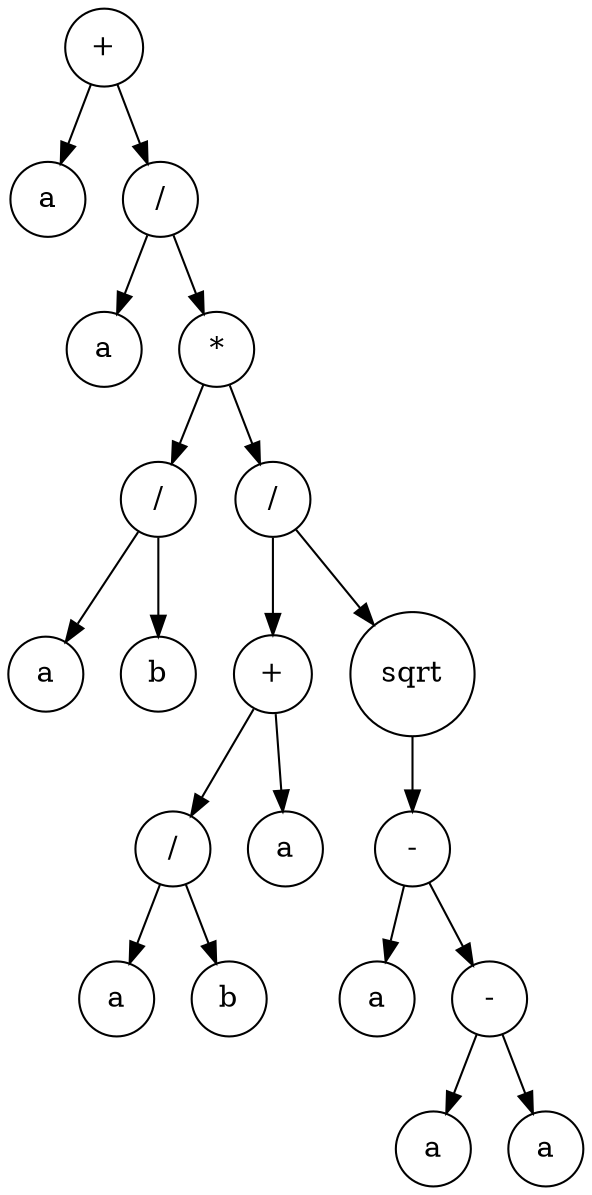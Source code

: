 digraph g {
graph [ordering=out];
node [shape=circle];
n[label = "+"];
n0[label = "a"];
n -> n0;
n1[label = "/"];
n10[label = "a"];
n1 -> n10;
n11[label = "*"];
n110[label = "/"];
n1100[label = "a"];
n110 -> n1100;
n1101[label = "b"];
n110 -> n1101;
n11 -> n110;
n111[label = "/"];
n1110[label = "+"];
n11100[label = "/"];
n111000[label = "a"];
n11100 -> n111000;
n111001[label = "b"];
n11100 -> n111001;
n1110 -> n11100;
n11101[label = "a"];
n1110 -> n11101;
n111 -> n1110;
n1111[label = "sqrt"];
n11110[label = "-"];
n111100[label = "a"];
n11110 -> n111100;
n111101[label = "-"];
n1111010[label = "a"];
n111101 -> n1111010;
n1111011[label = "a"];
n111101 -> n1111011;
n11110 -> n111101;
n1111 -> n11110;
n111 -> n1111;
n11 -> n111;
n1 -> n11;
n -> n1;
}
